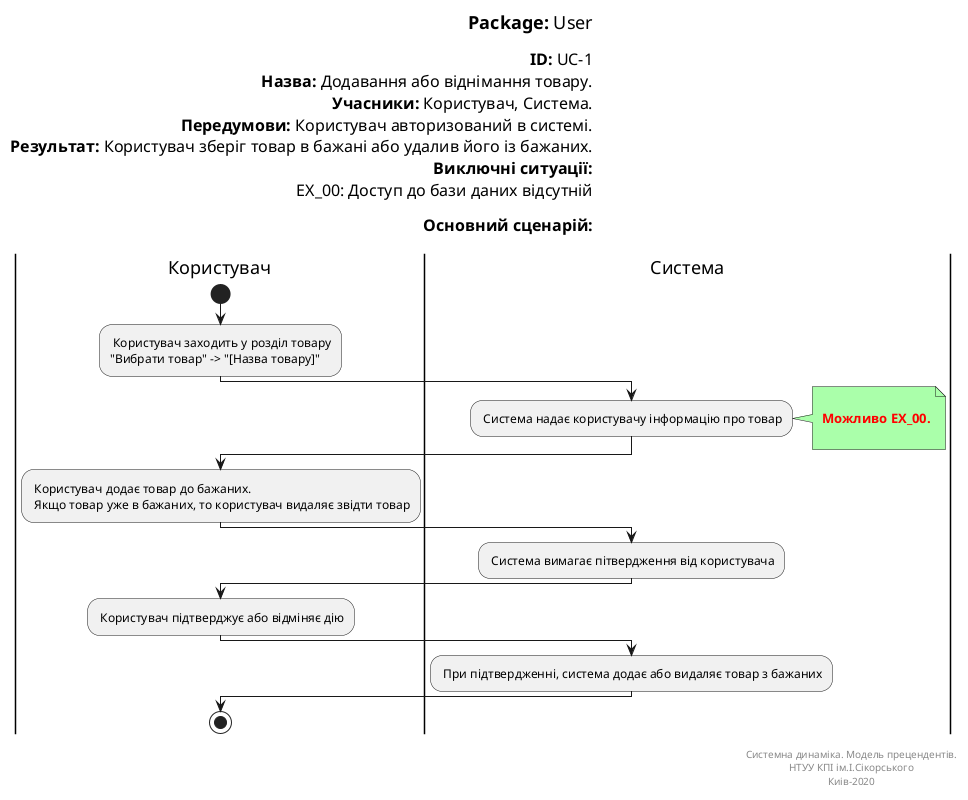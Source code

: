 @startuml
left header
<font color=000 size=18><b>Package:</b> User

<font color=000 size=16><b>ID:</b> UC-1
<font color=000 size=16><b>Назва:</b> Додавання або віднімання товару.
<font color=000 size=16><b>Учасники:</b> Користувач, Система.
<font color=000 size=16><b>Передумови:</b> Користувач авторизований в системі.
<font color=000 size=16><b>Результат:</b> Користувач зберіг товар в бажані або удалив його із бажаних.
<font color=000 size=16><b>Виключні ситуації:</b>
<font color=000 size=16> EX_00: Доступ до бази даних відсутній

<font color=000 size=16><b>Основний сценарій:</b>

end header

|Користувач|
start
: Користувач заходить у розділ товару 
"Вибрати товар" -> "[Назва товару]";

|Система|
: Система надає користувачу інформацію про товар;
note right #aaffaa

<font color=red><b> Можливо EX_00.

end note

|Користувач|
: Користувач додає товар до бажаних. 
 Якщо товар уже в бажаних, то користувач видаляє звідти товар;

|Система|
: Система вимагає пітвердження від користувача;

|Користувач|
: Користувач підтверджує або відміняє дію;

|Система|
: При підтвердженні, система додає або видаляє товар з бажаних;

|Користувач|
stop;

right footer

Системна динаміка. Модель прецендентів.
НТУУ КПІ ім.І.Сікорського
Киів-2020
end footer
@enduml